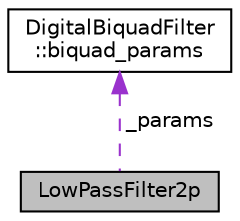 digraph "LowPassFilter2p"
{
 // INTERACTIVE_SVG=YES
  edge [fontname="Helvetica",fontsize="10",labelfontname="Helvetica",labelfontsize="10"];
  node [fontname="Helvetica",fontsize="10",shape=record];
  Node1 [label="LowPassFilter2p",height=0.2,width=0.4,color="black", fillcolor="grey75", style="filled" fontcolor="black"];
  Node2 -> Node1 [dir="back",color="darkorchid3",fontsize="10",style="dashed",label=" _params" ,fontname="Helvetica"];
  Node2 [label="DigitalBiquadFilter\l::biquad_params",height=0.2,width=0.4,color="black", fillcolor="white", style="filled",URL="$structDigitalBiquadFilter_1_1biquad__params.html"];
}
